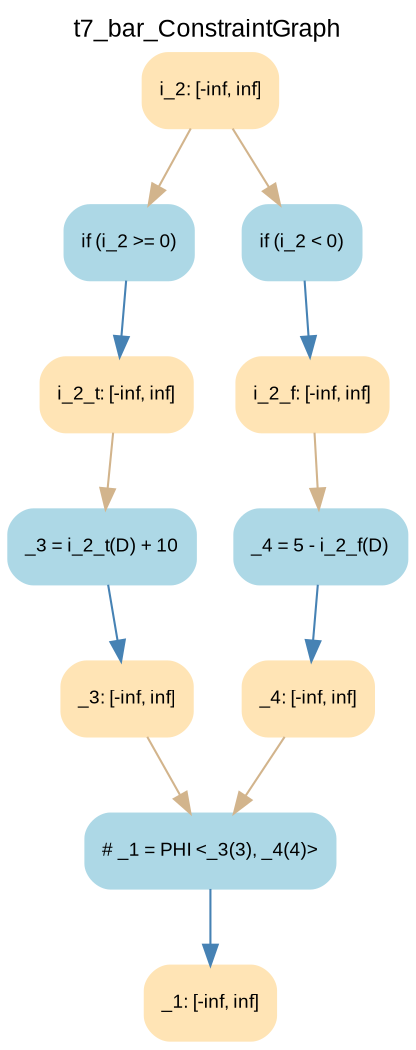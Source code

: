 digraph t7_bar_ConstraintGraph { 
	label=t7_bar_ConstraintGraph
	center=true
	labelloc=top
	fontname=Arial
	fontsize=12
	edge[fontname=Arial, fontsize=10]
	node[fontname=Arial, fontsize=9]

		Node_0 -> Node_1 [color=steelblue]
		Node_2 -> Node_3 [color=steelblue]
		Node_4 -> Node_5 [color=steelblue]
		Node_6 -> Node_7 [color=steelblue]
		Node_8 -> Node_9 [color=steelblue]
		Node_10 -> Node_0 [color=tan]
		Node_10 -> Node_4 [color=tan]
		Node_1 -> Node_2 [color=tan]
		Node_3 -> Node_8 [color=tan]
		Node_5 -> Node_6 [color=tan]
		Node_7 -> Node_8 [color=tan]

	Node_0 [fillcolor=lightblue, color=lightblue, shape=Mrecord, style=filled, label="{ if (i_2 \>= 0) }"]
	Node_2 [fillcolor=lightblue, color=lightblue, shape=Mrecord, style=filled, label="{ _3 = i_2_t(D) + 10 }"]
	Node_4 [fillcolor=lightblue, color=lightblue, shape=Mrecord, style=filled, label="{ if (i_2 \< 0) }"]
	Node_6 [fillcolor=lightblue, color=lightblue, shape=Mrecord, style=filled, label="{ _4 = 5 - i_2_f(D) }"]
	Node_8 [fillcolor=lightblue, color=lightblue, shape=Mrecord, style=filled, label="{ # _1 = PHI \<_3(3), _4(4)\> }"]
	Node_10 [fillcolor=moccasin, color=moccasin, shape=Mrecord, style=filled, label="{ i_2: \[-inf, inf\] }"]
	Node_1 [fillcolor=moccasin, color=moccasin, shape=Mrecord, style=filled, label="{ i_2_t: \[-inf, inf\] }"]
	Node_3 [fillcolor=moccasin, color=moccasin, shape=Mrecord, style=filled, label="{ _3: \[-inf, inf\] }"]
	Node_5 [fillcolor=moccasin, color=moccasin, shape=Mrecord, style=filled, label="{ i_2_f: \[-inf, inf\] }"]
	Node_7 [fillcolor=moccasin, color=moccasin, shape=Mrecord, style=filled, label="{ _4: \[-inf, inf\] }"]
	Node_9 [fillcolor=moccasin, color=moccasin, shape=Mrecord, style=filled, label="{ _1: \[-inf, inf\] }"]
}
